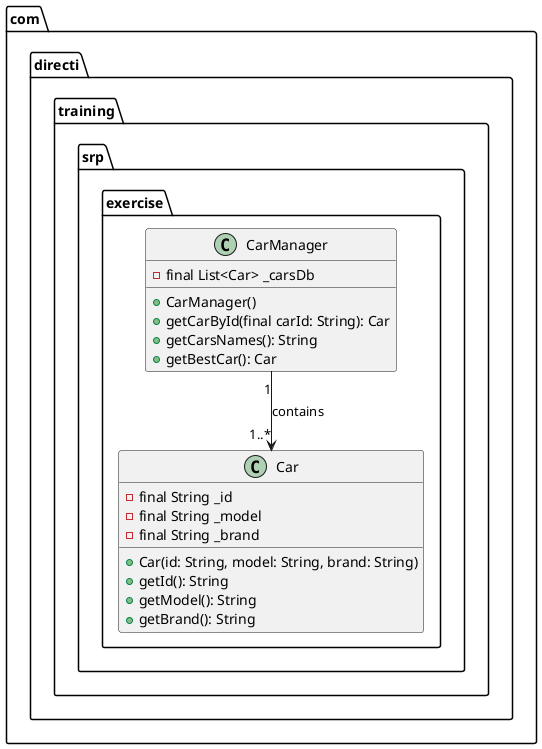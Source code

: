 @startuml

package "com.directi.training.srp.exercise" {
    class Car {
        - final String _id
        - final String _model
        - final String _brand
        + Car(id: String, model: String, brand: String)
        + getId(): String
        + getModel(): String
        + getBrand(): String
    }

    class CarManager {
        - final List<Car> _carsDb
        + CarManager()
        + getCarById(final carId: String): Car
        + getCarsNames(): String
        + getBestCar(): Car
    }
}

CarManager "1" --> "1..*" Car : contains

@enduml
